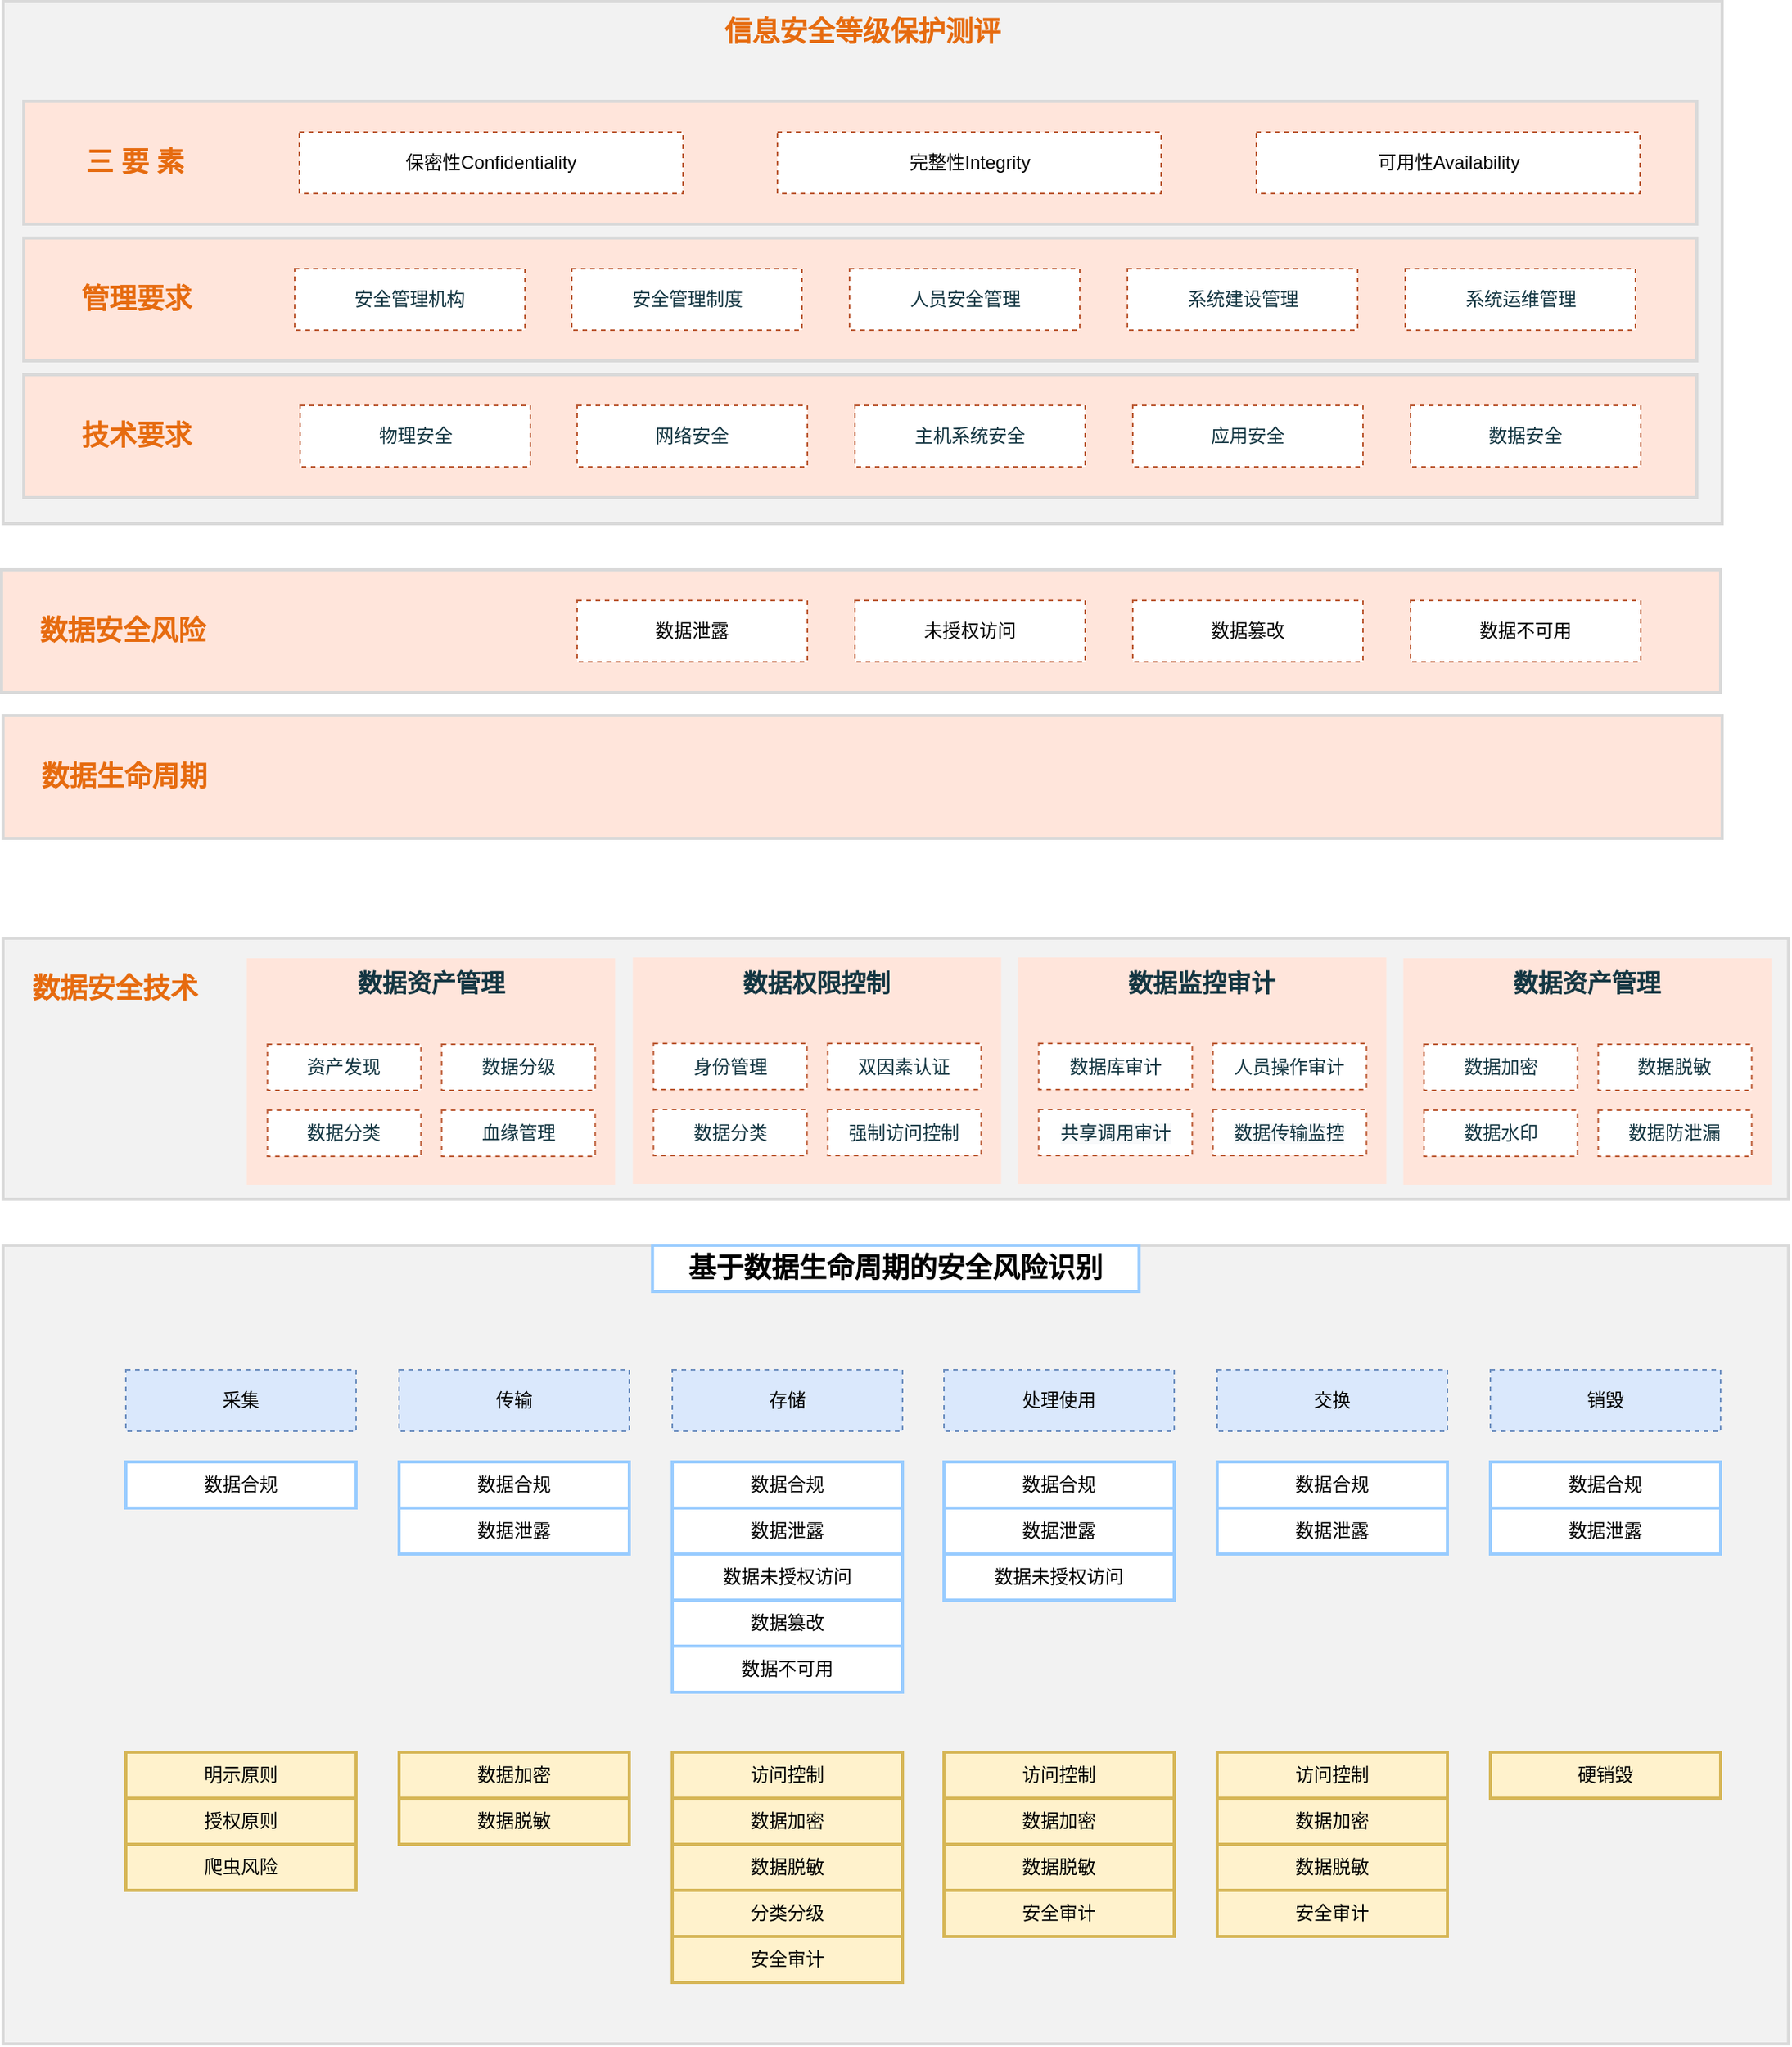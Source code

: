 <mxfile version="16.2.4" type="github">
  <diagram id="-JOhpaFIr6ul0aW_N_dZ" name="第 1 页">
    <mxGraphModel dx="1298" dy="724" grid="1" gridSize="10" guides="1" tooltips="1" connect="1" arrows="1" fold="1" page="1" pageScale="1" pageWidth="827" pageHeight="1169" math="0" shadow="0">
      <root>
        <mxCell id="0" />
        <mxCell id="1" parent="0" />
        <mxCell id="BcR8lCa2Gur--fkkyS4Y-196" value="" style="whiteSpace=wrap;html=1;fontSize=18;fontStyle=1;strokeWidth=2;fillColor=#F2F2F2;strokeColor=#D9D9D9;verticalAlign=top;" vertex="1" parent="1">
          <mxGeometry x="40" y="880" width="1163.25" height="520" as="geometry" />
        </mxCell>
        <mxCell id="BcR8lCa2Gur--fkkyS4Y-107" value="" style="whiteSpace=wrap;html=1;fillColor=#FFE5DB;strokeColor=#D9D9D9;fontSize=18;fontStyle=1;fontColor=#143642;strokeWidth=2;" vertex="1" parent="1">
          <mxGeometry x="40" y="535" width="1120" height="80" as="geometry" />
        </mxCell>
        <mxCell id="BcR8lCa2Gur--fkkyS4Y-72" value="" style="whiteSpace=wrap;html=1;fontSize=18;fontStyle=1;strokeWidth=2;fillColor=#F2F2F2;strokeColor=#D9D9D9;" vertex="1" parent="1">
          <mxGeometry x="40" y="70" width="1120" height="340" as="geometry" />
        </mxCell>
        <mxCell id="BcR8lCa2Gur--fkkyS4Y-73" value="信息安全等级保护测评" style="whiteSpace=wrap;html=1;fillColor=none;strokeColor=none;fontStyle=1;fontSize=18;fontColor=#E66B0F;" vertex="1" parent="1">
          <mxGeometry x="481" y="70" width="238" height="40" as="geometry" />
        </mxCell>
        <mxCell id="BcR8lCa2Gur--fkkyS4Y-96" value="" style="whiteSpace=wrap;html=1;fillColor=#FFE5DB;strokeColor=#D9D9D9;fontSize=18;fontStyle=1;fontColor=#143642;strokeWidth=2;" vertex="1" parent="1">
          <mxGeometry x="53.5" y="313" width="1090" height="80" as="geometry" />
        </mxCell>
        <mxCell id="BcR8lCa2Gur--fkkyS4Y-97" value="技术要求" style="whiteSpace=wrap;html=1;fillColor=none;strokeColor=none;fontSize=18;fontStyle=1;fontColor=#E66B0F;" vertex="1" parent="1">
          <mxGeometry x="66.5" y="333" width="120" height="40" as="geometry" />
        </mxCell>
        <mxCell id="BcR8lCa2Gur--fkkyS4Y-98" value="&lt;span style=&quot;color: rgb(20 , 54 , 66)&quot;&gt;物理安全&lt;/span&gt;" style="whiteSpace=wrap;html=1;strokeColor=#BB5933;dashed=1;" vertex="1" parent="1">
          <mxGeometry x="233.5" y="333" width="150" height="40" as="geometry" />
        </mxCell>
        <mxCell id="BcR8lCa2Gur--fkkyS4Y-99" value="&lt;span style=&quot;color: rgb(20 , 54 , 66)&quot;&gt;网络安全&lt;/span&gt;" style="whiteSpace=wrap;html=1;strokeColor=#BB5933;dashed=1;" vertex="1" parent="1">
          <mxGeometry x="414" y="333" width="150" height="40" as="geometry" />
        </mxCell>
        <mxCell id="BcR8lCa2Gur--fkkyS4Y-100" value="&lt;span style=&quot;color: rgb(20 , 54 , 66)&quot;&gt;主机系统安全&lt;/span&gt;" style="whiteSpace=wrap;html=1;strokeColor=#BB5933;dashed=1;" vertex="1" parent="1">
          <mxGeometry x="595" y="333" width="150" height="40" as="geometry" />
        </mxCell>
        <mxCell id="BcR8lCa2Gur--fkkyS4Y-101" value="&lt;span style=&quot;color: rgb(20 , 54 , 66)&quot;&gt;应用安全&lt;/span&gt;" style="whiteSpace=wrap;html=1;strokeColor=#BB5933;dashed=1;" vertex="1" parent="1">
          <mxGeometry x="776" y="333" width="150" height="40" as="geometry" />
        </mxCell>
        <mxCell id="BcR8lCa2Gur--fkkyS4Y-102" value="&lt;span style=&quot;color: rgb(20 , 54 , 66)&quot;&gt;数据安全&lt;/span&gt;" style="whiteSpace=wrap;html=1;strokeColor=#BB5933;dashed=1;" vertex="1" parent="1">
          <mxGeometry x="957" y="333" width="150" height="40" as="geometry" />
        </mxCell>
        <mxCell id="BcR8lCa2Gur--fkkyS4Y-108" value="数据生命周期" style="whiteSpace=wrap;html=1;fillColor=none;strokeColor=none;fontSize=18;fontStyle=1;fontColor=#E66B0F;" vertex="1" parent="1">
          <mxGeometry x="59" y="555" width="120" height="40" as="geometry" />
        </mxCell>
        <mxCell id="BcR8lCa2Gur--fkkyS4Y-109" value="采集" style="whiteSpace=wrap;html=1;strokeColor=#6c8ebf;dashed=1;fillColor=#dae8fc;" vertex="1" parent="1">
          <mxGeometry x="120" y="961" width="150" height="40" as="geometry" />
        </mxCell>
        <mxCell id="BcR8lCa2Gur--fkkyS4Y-110" value="传输" style="whiteSpace=wrap;html=1;strokeColor=#6c8ebf;dashed=1;fillColor=#dae8fc;" vertex="1" parent="1">
          <mxGeometry x="298" y="961" width="150" height="40" as="geometry" />
        </mxCell>
        <mxCell id="BcR8lCa2Gur--fkkyS4Y-111" value="存储" style="whiteSpace=wrap;html=1;strokeColor=#6c8ebf;dashed=1;fillColor=#dae8fc;" vertex="1" parent="1">
          <mxGeometry x="476" y="961" width="150" height="40" as="geometry" />
        </mxCell>
        <mxCell id="BcR8lCa2Gur--fkkyS4Y-112" value="处理使用" style="whiteSpace=wrap;html=1;strokeColor=#6c8ebf;dashed=1;fillColor=#dae8fc;" vertex="1" parent="1">
          <mxGeometry x="653" y="961" width="150" height="40" as="geometry" />
        </mxCell>
        <mxCell id="BcR8lCa2Gur--fkkyS4Y-113" value="交换" style="whiteSpace=wrap;html=1;strokeColor=#6c8ebf;dashed=1;fillColor=#dae8fc;" vertex="1" parent="1">
          <mxGeometry x="831" y="961" width="150" height="40" as="geometry" />
        </mxCell>
        <mxCell id="BcR8lCa2Gur--fkkyS4Y-114" value="销毁" style="whiteSpace=wrap;html=1;strokeColor=#6c8ebf;dashed=1;fillColor=#dae8fc;" vertex="1" parent="1">
          <mxGeometry x="1009" y="961" width="150" height="40" as="geometry" />
        </mxCell>
        <mxCell id="BcR8lCa2Gur--fkkyS4Y-115" value="" style="whiteSpace=wrap;html=1;fillColor=#FFE5DB;strokeColor=#D9D9D9;fontSize=18;fontStyle=1;fontColor=#143642;strokeWidth=2;" vertex="1" parent="1">
          <mxGeometry x="53.5" y="224" width="1090" height="80" as="geometry" />
        </mxCell>
        <mxCell id="BcR8lCa2Gur--fkkyS4Y-116" value="管理要求" style="whiteSpace=wrap;html=1;fillColor=none;strokeColor=none;fontSize=18;fontStyle=1;fontColor=#E66B0F;" vertex="1" parent="1">
          <mxGeometry x="66.5" y="244" width="120" height="40" as="geometry" />
        </mxCell>
        <mxCell id="BcR8lCa2Gur--fkkyS4Y-117" value="&lt;span style=&quot;color: rgb(20 , 54 , 66)&quot;&gt;安全管理机构&lt;/span&gt;" style="whiteSpace=wrap;html=1;strokeColor=#BB5933;dashed=1;" vertex="1" parent="1">
          <mxGeometry x="230" y="244" width="150" height="40" as="geometry" />
        </mxCell>
        <mxCell id="BcR8lCa2Gur--fkkyS4Y-118" value="&lt;span style=&quot;color: rgb(20 , 54 , 66)&quot;&gt;安全管理制度&lt;/span&gt;" style="whiteSpace=wrap;html=1;strokeColor=#BB5933;dashed=1;" vertex="1" parent="1">
          <mxGeometry x="410.5" y="244" width="150" height="40" as="geometry" />
        </mxCell>
        <mxCell id="BcR8lCa2Gur--fkkyS4Y-119" value="&lt;span style=&quot;color: rgb(20 , 54 , 66)&quot;&gt;人员安全管理&lt;/span&gt;" style="whiteSpace=wrap;html=1;strokeColor=#BB5933;dashed=1;" vertex="1" parent="1">
          <mxGeometry x="591.5" y="244" width="150" height="40" as="geometry" />
        </mxCell>
        <mxCell id="BcR8lCa2Gur--fkkyS4Y-120" value="&lt;span style=&quot;color: rgb(20 , 54 , 66)&quot;&gt;系统建设管理&lt;/span&gt;" style="whiteSpace=wrap;html=1;strokeColor=#BB5933;dashed=1;" vertex="1" parent="1">
          <mxGeometry x="772.5" y="244" width="150" height="40" as="geometry" />
        </mxCell>
        <mxCell id="BcR8lCa2Gur--fkkyS4Y-121" value="&lt;span style=&quot;color: rgb(20 , 54 , 66)&quot;&gt;系统运维管理&lt;/span&gt;" style="whiteSpace=wrap;html=1;strokeColor=#BB5933;dashed=1;" vertex="1" parent="1">
          <mxGeometry x="953.5" y="244" width="150" height="40" as="geometry" />
        </mxCell>
        <mxCell id="BcR8lCa2Gur--fkkyS4Y-122" value="" style="whiteSpace=wrap;html=1;fillColor=#FFE5DB;strokeColor=#D9D9D9;fontSize=18;fontStyle=1;fontColor=#143642;strokeWidth=2;" vertex="1" parent="1">
          <mxGeometry x="53.5" y="135" width="1090" height="80" as="geometry" />
        </mxCell>
        <mxCell id="BcR8lCa2Gur--fkkyS4Y-123" value="三 要 素" style="whiteSpace=wrap;html=1;fillColor=none;strokeColor=none;fontSize=18;fontStyle=1;fontColor=#E66B0F;" vertex="1" parent="1">
          <mxGeometry x="66" y="155" width="120" height="40" as="geometry" />
        </mxCell>
        <mxCell id="BcR8lCa2Gur--fkkyS4Y-124" value="保密性Confidentiality" style="whiteSpace=wrap;html=1;strokeColor=#BB5933;dashed=1;" vertex="1" parent="1">
          <mxGeometry x="233" y="155" width="250" height="40" as="geometry" />
        </mxCell>
        <mxCell id="BcR8lCa2Gur--fkkyS4Y-126" value="完整性Integrity" style="whiteSpace=wrap;html=1;strokeColor=#BB5933;dashed=1;" vertex="1" parent="1">
          <mxGeometry x="544.5" y="155" width="250" height="40" as="geometry" />
        </mxCell>
        <mxCell id="BcR8lCa2Gur--fkkyS4Y-128" value="可用性Availability" style="whiteSpace=wrap;html=1;strokeColor=#BB5933;dashed=1;" vertex="1" parent="1">
          <mxGeometry x="856.5" y="155" width="250" height="40" as="geometry" />
        </mxCell>
        <mxCell id="BcR8lCa2Gur--fkkyS4Y-129" value="" style="whiteSpace=wrap;html=1;fillColor=#FFE5DB;strokeColor=#D9D9D9;fontSize=18;fontStyle=1;fontColor=#143642;strokeWidth=2;" vertex="1" parent="1">
          <mxGeometry x="39" y="440" width="1120" height="80" as="geometry" />
        </mxCell>
        <mxCell id="BcR8lCa2Gur--fkkyS4Y-130" value="数据安全风险" style="whiteSpace=wrap;html=1;fillColor=none;strokeColor=none;fontSize=18;fontStyle=1;fontColor=#E66B0F;" vertex="1" parent="1">
          <mxGeometry x="58" y="460" width="120" height="40" as="geometry" />
        </mxCell>
        <mxCell id="BcR8lCa2Gur--fkkyS4Y-131" value="数据合规" style="whiteSpace=wrap;html=1;strokeColor=#99CCFF;strokeWidth=2;" vertex="1" parent="1">
          <mxGeometry x="120" y="1021" width="150" height="30" as="geometry" />
        </mxCell>
        <mxCell id="BcR8lCa2Gur--fkkyS4Y-132" value="数据泄露" style="whiteSpace=wrap;html=1;strokeColor=#BB5933;dashed=1;" vertex="1" parent="1">
          <mxGeometry x="414" y="460" width="150" height="40" as="geometry" />
        </mxCell>
        <mxCell id="BcR8lCa2Gur--fkkyS4Y-133" value="未授权访问" style="whiteSpace=wrap;html=1;strokeColor=#BB5933;dashed=1;" vertex="1" parent="1">
          <mxGeometry x="595" y="460" width="150" height="40" as="geometry" />
        </mxCell>
        <mxCell id="BcR8lCa2Gur--fkkyS4Y-134" value="数据篡改" style="whiteSpace=wrap;html=1;strokeColor=#BB5933;dashed=1;" vertex="1" parent="1">
          <mxGeometry x="776" y="460" width="150" height="40" as="geometry" />
        </mxCell>
        <mxCell id="BcR8lCa2Gur--fkkyS4Y-136" value="数据不可用" style="whiteSpace=wrap;html=1;strokeColor=#BB5933;dashed=1;" vertex="1" parent="1">
          <mxGeometry x="957" y="460" width="150" height="40" as="geometry" />
        </mxCell>
        <mxCell id="BcR8lCa2Gur--fkkyS4Y-137" value="" style="whiteSpace=wrap;html=1;fontSize=18;fontStyle=1;strokeWidth=2;fillColor=#F2F2F2;strokeColor=#D9D9D9;" vertex="1" parent="1">
          <mxGeometry x="40" y="680" width="1163.25" height="170" as="geometry" />
        </mxCell>
        <mxCell id="BcR8lCa2Gur--fkkyS4Y-171" value="数据安全技术" style="whiteSpace=wrap;html=1;fontSize=18;fontStyle=1;strokeColor=none;fillColor=none;fontColor=#E66B0F;" vertex="1" parent="1">
          <mxGeometry x="41.5" y="680" width="141.5" height="66.5" as="geometry" />
        </mxCell>
        <mxCell id="BcR8lCa2Gur--fkkyS4Y-192" value="" style="group" vertex="1" connectable="0" parent="1">
          <mxGeometry x="198.75" y="693" width="240" height="147.5" as="geometry" />
        </mxCell>
        <mxCell id="BcR8lCa2Gur--fkkyS4Y-160" value="数据资产管理" style="whiteSpace=wrap;html=1;align=center;verticalAlign=top;fontSize=16;fontStyle=1;fillColor=#FFE5DB;strokeColor=none;fontColor=#143642;" vertex="1" parent="BcR8lCa2Gur--fkkyS4Y-192">
          <mxGeometry width="240" height="147.5" as="geometry" />
        </mxCell>
        <mxCell id="BcR8lCa2Gur--fkkyS4Y-161" value="资产发现" style="whiteSpace=wrap;html=1;fillColor=#FFFFFF;strokeColor=#BB5933;fontColor=#143642;dashed=1;" vertex="1" parent="BcR8lCa2Gur--fkkyS4Y-192">
          <mxGeometry x="13.5" y="56" width="100" height="30" as="geometry" />
        </mxCell>
        <mxCell id="BcR8lCa2Gur--fkkyS4Y-162" value="数据分类" style="whiteSpace=wrap;html=1;fillColor=#FFFFFF;strokeColor=#BB5933;fontColor=#143642;dashed=1;" vertex="1" parent="BcR8lCa2Gur--fkkyS4Y-192">
          <mxGeometry x="13.5" y="99" width="100" height="30" as="geometry" />
        </mxCell>
        <mxCell id="BcR8lCa2Gur--fkkyS4Y-163" value="数据分级" style="whiteSpace=wrap;html=1;fillColor=#FFFFFF;strokeColor=#BB5933;fontColor=#143642;dashed=1;" vertex="1" parent="BcR8lCa2Gur--fkkyS4Y-192">
          <mxGeometry x="127" y="56" width="100" height="30" as="geometry" />
        </mxCell>
        <mxCell id="BcR8lCa2Gur--fkkyS4Y-170" value="血缘管理" style="whiteSpace=wrap;html=1;fillColor=#FFFFFF;strokeColor=#BB5933;fontColor=#143642;dashed=1;" vertex="1" parent="BcR8lCa2Gur--fkkyS4Y-192">
          <mxGeometry x="127" y="99" width="100" height="30" as="geometry" />
        </mxCell>
        <mxCell id="BcR8lCa2Gur--fkkyS4Y-193" value="" style="group" vertex="1" connectable="0" parent="1">
          <mxGeometry x="450.25" y="692.5" width="240" height="147.5" as="geometry" />
        </mxCell>
        <mxCell id="BcR8lCa2Gur--fkkyS4Y-177" value="数据权限控制" style="whiteSpace=wrap;html=1;align=center;verticalAlign=top;fontSize=16;fontStyle=1;fillColor=#FFE5DB;strokeColor=none;fontColor=#143642;" vertex="1" parent="BcR8lCa2Gur--fkkyS4Y-193">
          <mxGeometry width="240" height="147.5" as="geometry" />
        </mxCell>
        <mxCell id="BcR8lCa2Gur--fkkyS4Y-178" value="身份管理" style="whiteSpace=wrap;html=1;fillColor=#FFFFFF;strokeColor=#BB5933;fontColor=#143642;dashed=1;" vertex="1" parent="BcR8lCa2Gur--fkkyS4Y-193">
          <mxGeometry x="13.5" y="56" width="100" height="30" as="geometry" />
        </mxCell>
        <mxCell id="BcR8lCa2Gur--fkkyS4Y-179" value="数据分类" style="whiteSpace=wrap;html=1;fillColor=#FFFFFF;strokeColor=#BB5933;fontColor=#143642;dashed=1;" vertex="1" parent="BcR8lCa2Gur--fkkyS4Y-193">
          <mxGeometry x="13.5" y="99" width="100" height="30" as="geometry" />
        </mxCell>
        <mxCell id="BcR8lCa2Gur--fkkyS4Y-180" value="双因素认证" style="whiteSpace=wrap;html=1;fillColor=#FFFFFF;strokeColor=#BB5933;fontColor=#143642;dashed=1;" vertex="1" parent="BcR8lCa2Gur--fkkyS4Y-193">
          <mxGeometry x="127" y="56" width="100" height="30" as="geometry" />
        </mxCell>
        <mxCell id="BcR8lCa2Gur--fkkyS4Y-181" value="强制访问控制" style="whiteSpace=wrap;html=1;fillColor=#FFFFFF;strokeColor=#BB5933;fontColor=#143642;dashed=1;" vertex="1" parent="BcR8lCa2Gur--fkkyS4Y-193">
          <mxGeometry x="127" y="99" width="100" height="30" as="geometry" />
        </mxCell>
        <mxCell id="BcR8lCa2Gur--fkkyS4Y-194" value="" style="group" vertex="1" connectable="0" parent="1">
          <mxGeometry x="701.25" y="692.5" width="240" height="147.5" as="geometry" />
        </mxCell>
        <mxCell id="BcR8lCa2Gur--fkkyS4Y-182" value="数据监控审计" style="whiteSpace=wrap;html=1;align=center;verticalAlign=top;fontSize=16;fontStyle=1;fillColor=#FFE5DB;strokeColor=none;fontColor=#143642;" vertex="1" parent="BcR8lCa2Gur--fkkyS4Y-194">
          <mxGeometry width="240" height="147.5" as="geometry" />
        </mxCell>
        <mxCell id="BcR8lCa2Gur--fkkyS4Y-183" value="数据库审计" style="whiteSpace=wrap;html=1;fillColor=#FFFFFF;strokeColor=#BB5933;fontColor=#143642;dashed=1;" vertex="1" parent="BcR8lCa2Gur--fkkyS4Y-194">
          <mxGeometry x="13.5" y="56" width="100" height="30" as="geometry" />
        </mxCell>
        <mxCell id="BcR8lCa2Gur--fkkyS4Y-184" value="&#xa;&#xa;&lt;span style=&quot;color: rgb(20, 54, 66); font-family: helvetica; font-size: 12px; font-style: normal; font-weight: 400; letter-spacing: normal; text-align: center; text-indent: 0px; text-transform: none; word-spacing: 0px; background-color: rgb(248, 249, 250); display: inline; float: none;&quot;&gt;共享调用审计&lt;/span&gt;&#xa;&#xa;" style="whiteSpace=wrap;html=1;fillColor=#FFFFFF;strokeColor=#BB5933;fontColor=#143642;dashed=1;" vertex="1" parent="BcR8lCa2Gur--fkkyS4Y-194">
          <mxGeometry x="13.5" y="99" width="100" height="30" as="geometry" />
        </mxCell>
        <mxCell id="BcR8lCa2Gur--fkkyS4Y-185" value="人员操作审计" style="whiteSpace=wrap;html=1;fillColor=#FFFFFF;strokeColor=#BB5933;fontColor=#143642;dashed=1;" vertex="1" parent="BcR8lCa2Gur--fkkyS4Y-194">
          <mxGeometry x="127" y="56" width="100" height="30" as="geometry" />
        </mxCell>
        <mxCell id="BcR8lCa2Gur--fkkyS4Y-186" value="&#xa;&#xa;&lt;span style=&quot;color: rgb(20, 54, 66); font-family: helvetica; font-size: 12px; font-style: normal; font-weight: 400; letter-spacing: normal; text-align: center; text-indent: 0px; text-transform: none; word-spacing: 0px; background-color: rgb(248, 249, 250); display: inline; float: none;&quot;&gt;数据传输监控&lt;/span&gt;&#xa;&#xa;" style="whiteSpace=wrap;html=1;fillColor=#FFFFFF;strokeColor=#BB5933;fontColor=#143642;dashed=1;" vertex="1" parent="BcR8lCa2Gur--fkkyS4Y-194">
          <mxGeometry x="127" y="99" width="100" height="30" as="geometry" />
        </mxCell>
        <mxCell id="BcR8lCa2Gur--fkkyS4Y-195" value="" style="group" vertex="1" connectable="0" parent="1">
          <mxGeometry x="952.25" y="693" width="240" height="147.5" as="geometry" />
        </mxCell>
        <mxCell id="BcR8lCa2Gur--fkkyS4Y-187" value="数据资产管理" style="whiteSpace=wrap;html=1;align=center;verticalAlign=top;fontSize=16;fontStyle=1;fillColor=#FFE5DB;strokeColor=none;fontColor=#143642;" vertex="1" parent="BcR8lCa2Gur--fkkyS4Y-195">
          <mxGeometry width="240" height="147.5" as="geometry" />
        </mxCell>
        <mxCell id="BcR8lCa2Gur--fkkyS4Y-188" value="数据加密" style="whiteSpace=wrap;html=1;fillColor=#FFFFFF;strokeColor=#BB5933;fontColor=#143642;dashed=1;" vertex="1" parent="BcR8lCa2Gur--fkkyS4Y-195">
          <mxGeometry x="13.5" y="56" width="100" height="30" as="geometry" />
        </mxCell>
        <mxCell id="BcR8lCa2Gur--fkkyS4Y-189" value="数据水印" style="whiteSpace=wrap;html=1;fillColor=#FFFFFF;strokeColor=#BB5933;fontColor=#143642;dashed=1;" vertex="1" parent="BcR8lCa2Gur--fkkyS4Y-195">
          <mxGeometry x="13.5" y="99" width="100" height="30" as="geometry" />
        </mxCell>
        <mxCell id="BcR8lCa2Gur--fkkyS4Y-190" value="数据脱敏" style="whiteSpace=wrap;html=1;fillColor=#FFFFFF;strokeColor=#BB5933;fontColor=#143642;dashed=1;" vertex="1" parent="BcR8lCa2Gur--fkkyS4Y-195">
          <mxGeometry x="127" y="56" width="100" height="30" as="geometry" />
        </mxCell>
        <mxCell id="BcR8lCa2Gur--fkkyS4Y-191" value="数据防泄漏" style="whiteSpace=wrap;html=1;fillColor=#FFFFFF;strokeColor=#BB5933;fontColor=#143642;dashed=1;" vertex="1" parent="BcR8lCa2Gur--fkkyS4Y-195">
          <mxGeometry x="127" y="99" width="100" height="30" as="geometry" />
        </mxCell>
        <mxCell id="BcR8lCa2Gur--fkkyS4Y-233" value="硬销毁" style="whiteSpace=wrap;html=1;strokeColor=#d6b656;strokeWidth=2;fillColor=#fff2cc;" vertex="1" parent="1">
          <mxGeometry x="1009" y="1210" width="150" height="30" as="geometry" />
        </mxCell>
        <mxCell id="BcR8lCa2Gur--fkkyS4Y-237" value="" style="group" vertex="1" connectable="0" parent="1">
          <mxGeometry x="120" y="1210" width="150" height="90" as="geometry" />
        </mxCell>
        <mxCell id="BcR8lCa2Gur--fkkyS4Y-214" value="明示原则" style="whiteSpace=wrap;html=1;strokeColor=#d6b656;strokeWidth=2;fillColor=#fff2cc;" vertex="1" parent="BcR8lCa2Gur--fkkyS4Y-237">
          <mxGeometry width="150" height="30" as="geometry" />
        </mxCell>
        <mxCell id="BcR8lCa2Gur--fkkyS4Y-215" value="授权原则" style="whiteSpace=wrap;html=1;strokeColor=#d6b656;strokeWidth=2;fillColor=#fff2cc;" vertex="1" parent="BcR8lCa2Gur--fkkyS4Y-237">
          <mxGeometry y="30" width="150" height="30" as="geometry" />
        </mxCell>
        <mxCell id="BcR8lCa2Gur--fkkyS4Y-216" value="爬虫风险" style="whiteSpace=wrap;html=1;strokeColor=#d6b656;strokeWidth=2;fillColor=#fff2cc;" vertex="1" parent="BcR8lCa2Gur--fkkyS4Y-237">
          <mxGeometry y="60" width="150" height="30" as="geometry" />
        </mxCell>
        <mxCell id="BcR8lCa2Gur--fkkyS4Y-235" value="爬虫风险" style="whiteSpace=wrap;html=1;strokeColor=#d6b656;strokeWidth=2;fillColor=#fff2cc;" vertex="1" parent="BcR8lCa2Gur--fkkyS4Y-237">
          <mxGeometry y="60" width="150" height="30" as="geometry" />
        </mxCell>
        <mxCell id="BcR8lCa2Gur--fkkyS4Y-238" value="" style="group" vertex="1" connectable="0" parent="1">
          <mxGeometry x="298" y="1210" width="150" height="60" as="geometry" />
        </mxCell>
        <mxCell id="BcR8lCa2Gur--fkkyS4Y-218" value="数据加密" style="whiteSpace=wrap;html=1;strokeColor=#d6b656;strokeWidth=2;fillColor=#fff2cc;" vertex="1" parent="BcR8lCa2Gur--fkkyS4Y-238">
          <mxGeometry width="150" height="30" as="geometry" />
        </mxCell>
        <mxCell id="BcR8lCa2Gur--fkkyS4Y-219" value="数据脱敏" style="whiteSpace=wrap;html=1;strokeColor=#d6b656;strokeWidth=2;fillColor=#fff2cc;" vertex="1" parent="BcR8lCa2Gur--fkkyS4Y-238">
          <mxGeometry y="30" width="150" height="30" as="geometry" />
        </mxCell>
        <mxCell id="BcR8lCa2Gur--fkkyS4Y-239" value="" style="group" vertex="1" connectable="0" parent="1">
          <mxGeometry x="476" y="1210" width="150" height="150" as="geometry" />
        </mxCell>
        <mxCell id="BcR8lCa2Gur--fkkyS4Y-220" value="访问控制" style="whiteSpace=wrap;html=1;strokeColor=#d6b656;strokeWidth=2;fillColor=#fff2cc;" vertex="1" parent="BcR8lCa2Gur--fkkyS4Y-239">
          <mxGeometry width="150" height="30" as="geometry" />
        </mxCell>
        <mxCell id="BcR8lCa2Gur--fkkyS4Y-221" value="数据加密" style="whiteSpace=wrap;html=1;strokeColor=#d6b656;strokeWidth=2;fillColor=#fff2cc;" vertex="1" parent="BcR8lCa2Gur--fkkyS4Y-239">
          <mxGeometry y="30" width="150" height="30" as="geometry" />
        </mxCell>
        <mxCell id="BcR8lCa2Gur--fkkyS4Y-223" value="安全审计" style="whiteSpace=wrap;html=1;strokeColor=#d6b656;strokeWidth=2;fillColor=#fff2cc;" vertex="1" parent="BcR8lCa2Gur--fkkyS4Y-239">
          <mxGeometry y="120" width="150" height="30" as="geometry" />
        </mxCell>
        <mxCell id="BcR8lCa2Gur--fkkyS4Y-224" value="分类分级" style="whiteSpace=wrap;html=1;strokeColor=#d6b656;strokeWidth=2;fillColor=#fff2cc;" vertex="1" parent="BcR8lCa2Gur--fkkyS4Y-239">
          <mxGeometry y="90" width="150" height="30" as="geometry" />
        </mxCell>
        <mxCell id="BcR8lCa2Gur--fkkyS4Y-236" value="数据脱敏" style="whiteSpace=wrap;html=1;strokeColor=#d6b656;strokeWidth=2;fillColor=#fff2cc;" vertex="1" parent="BcR8lCa2Gur--fkkyS4Y-239">
          <mxGeometry y="60" width="150" height="30" as="geometry" />
        </mxCell>
        <mxCell id="BcR8lCa2Gur--fkkyS4Y-240" value="" style="group" vertex="1" connectable="0" parent="1">
          <mxGeometry x="653" y="1210" width="150" height="120" as="geometry" />
        </mxCell>
        <mxCell id="BcR8lCa2Gur--fkkyS4Y-225" value="访问控制" style="whiteSpace=wrap;html=1;strokeColor=#d6b656;strokeWidth=2;fillColor=#fff2cc;" vertex="1" parent="BcR8lCa2Gur--fkkyS4Y-240">
          <mxGeometry width="150" height="30" as="geometry" />
        </mxCell>
        <mxCell id="BcR8lCa2Gur--fkkyS4Y-226" value="数据加密" style="whiteSpace=wrap;html=1;strokeColor=#d6b656;strokeWidth=2;fillColor=#fff2cc;" vertex="1" parent="BcR8lCa2Gur--fkkyS4Y-240">
          <mxGeometry y="30" width="150" height="30" as="geometry" />
        </mxCell>
        <mxCell id="BcR8lCa2Gur--fkkyS4Y-227" value="数据脱敏" style="whiteSpace=wrap;html=1;strokeColor=#d6b656;strokeWidth=2;fillColor=#fff2cc;" vertex="1" parent="BcR8lCa2Gur--fkkyS4Y-240">
          <mxGeometry y="60" width="150" height="30" as="geometry" />
        </mxCell>
        <mxCell id="BcR8lCa2Gur--fkkyS4Y-231" value="安全审计" style="whiteSpace=wrap;html=1;strokeColor=#d6b656;strokeWidth=2;fillColor=#fff2cc;" vertex="1" parent="BcR8lCa2Gur--fkkyS4Y-240">
          <mxGeometry y="90" width="150" height="30" as="geometry" />
        </mxCell>
        <mxCell id="BcR8lCa2Gur--fkkyS4Y-241" value="" style="group" vertex="1" connectable="0" parent="1">
          <mxGeometry x="831" y="1210" width="150" height="120" as="geometry" />
        </mxCell>
        <mxCell id="BcR8lCa2Gur--fkkyS4Y-228" value="访问控制" style="whiteSpace=wrap;html=1;strokeColor=#d6b656;strokeWidth=2;fillColor=#fff2cc;" vertex="1" parent="BcR8lCa2Gur--fkkyS4Y-241">
          <mxGeometry width="150" height="30" as="geometry" />
        </mxCell>
        <mxCell id="BcR8lCa2Gur--fkkyS4Y-229" value="数据加密" style="whiteSpace=wrap;html=1;strokeColor=#d6b656;strokeWidth=2;fillColor=#fff2cc;" vertex="1" parent="BcR8lCa2Gur--fkkyS4Y-241">
          <mxGeometry y="30" width="150" height="30" as="geometry" />
        </mxCell>
        <mxCell id="BcR8lCa2Gur--fkkyS4Y-230" value="数据脱敏" style="whiteSpace=wrap;html=1;strokeColor=#d6b656;strokeWidth=2;fillColor=#fff2cc;" vertex="1" parent="BcR8lCa2Gur--fkkyS4Y-241">
          <mxGeometry y="60" width="150" height="30" as="geometry" />
        </mxCell>
        <mxCell id="BcR8lCa2Gur--fkkyS4Y-232" value="安全审计" style="whiteSpace=wrap;html=1;strokeColor=#d6b656;strokeWidth=2;fillColor=#fff2cc;" vertex="1" parent="BcR8lCa2Gur--fkkyS4Y-241">
          <mxGeometry y="90" width="150" height="30" as="geometry" />
        </mxCell>
        <mxCell id="BcR8lCa2Gur--fkkyS4Y-242" value="" style="group" vertex="1" connectable="0" parent="1">
          <mxGeometry x="1009" y="1021" width="150" height="60" as="geometry" />
        </mxCell>
        <mxCell id="BcR8lCa2Gur--fkkyS4Y-202" value="数据合规" style="whiteSpace=wrap;html=1;strokeColor=#99CCFF;strokeWidth=2;" vertex="1" parent="BcR8lCa2Gur--fkkyS4Y-242">
          <mxGeometry width="150" height="30" as="geometry" />
        </mxCell>
        <mxCell id="BcR8lCa2Gur--fkkyS4Y-212" value="数据泄露" style="whiteSpace=wrap;html=1;strokeColor=#99CCFF;strokeWidth=2;" vertex="1" parent="BcR8lCa2Gur--fkkyS4Y-242">
          <mxGeometry y="30" width="150" height="30" as="geometry" />
        </mxCell>
        <mxCell id="BcR8lCa2Gur--fkkyS4Y-243" value="" style="group" vertex="1" connectable="0" parent="1">
          <mxGeometry x="831" y="1021" width="150" height="60" as="geometry" />
        </mxCell>
        <mxCell id="BcR8lCa2Gur--fkkyS4Y-201" value="数据合规" style="whiteSpace=wrap;html=1;strokeColor=#99CCFF;strokeWidth=2;" vertex="1" parent="BcR8lCa2Gur--fkkyS4Y-243">
          <mxGeometry width="150" height="30" as="geometry" />
        </mxCell>
        <mxCell id="BcR8lCa2Gur--fkkyS4Y-234" value="数据泄露" style="whiteSpace=wrap;html=1;strokeColor=#99CCFF;strokeWidth=2;" vertex="1" parent="BcR8lCa2Gur--fkkyS4Y-243">
          <mxGeometry y="30" width="150" height="30" as="geometry" />
        </mxCell>
        <mxCell id="BcR8lCa2Gur--fkkyS4Y-244" value="" style="group" vertex="1" connectable="0" parent="1">
          <mxGeometry x="653" y="1021" width="150" height="90" as="geometry" />
        </mxCell>
        <mxCell id="BcR8lCa2Gur--fkkyS4Y-200" value="数据合规" style="whiteSpace=wrap;html=1;strokeColor=#99CCFF;strokeWidth=2;" vertex="1" parent="BcR8lCa2Gur--fkkyS4Y-244">
          <mxGeometry width="150" height="30" as="geometry" />
        </mxCell>
        <mxCell id="BcR8lCa2Gur--fkkyS4Y-208" value="数据泄露" style="whiteSpace=wrap;html=1;strokeColor=#99CCFF;strokeWidth=2;" vertex="1" parent="BcR8lCa2Gur--fkkyS4Y-244">
          <mxGeometry y="30" width="150" height="30" as="geometry" />
        </mxCell>
        <mxCell id="BcR8lCa2Gur--fkkyS4Y-210" value="数据未授权访问" style="whiteSpace=wrap;html=1;strokeColor=#99CCFF;strokeWidth=2;" vertex="1" parent="BcR8lCa2Gur--fkkyS4Y-244">
          <mxGeometry y="60" width="150" height="30" as="geometry" />
        </mxCell>
        <mxCell id="BcR8lCa2Gur--fkkyS4Y-245" value="" style="group" vertex="1" connectable="0" parent="1">
          <mxGeometry x="476" y="1021" width="150" height="150" as="geometry" />
        </mxCell>
        <mxCell id="BcR8lCa2Gur--fkkyS4Y-199" value="数据合规" style="whiteSpace=wrap;html=1;strokeColor=#99CCFF;strokeWidth=2;" vertex="1" parent="BcR8lCa2Gur--fkkyS4Y-245">
          <mxGeometry width="150" height="30" as="geometry" />
        </mxCell>
        <mxCell id="BcR8lCa2Gur--fkkyS4Y-204" value="数据泄露" style="whiteSpace=wrap;html=1;strokeColor=#99CCFF;strokeWidth=2;" vertex="1" parent="BcR8lCa2Gur--fkkyS4Y-245">
          <mxGeometry y="30" width="150" height="30" as="geometry" />
        </mxCell>
        <mxCell id="BcR8lCa2Gur--fkkyS4Y-205" value="数据未授权访问" style="whiteSpace=wrap;html=1;strokeColor=#99CCFF;strokeWidth=2;" vertex="1" parent="BcR8lCa2Gur--fkkyS4Y-245">
          <mxGeometry y="60" width="150" height="30" as="geometry" />
        </mxCell>
        <mxCell id="BcR8lCa2Gur--fkkyS4Y-206" value="数据篡改" style="whiteSpace=wrap;html=1;strokeColor=#99CCFF;strokeWidth=2;" vertex="1" parent="BcR8lCa2Gur--fkkyS4Y-245">
          <mxGeometry y="90" width="150" height="30" as="geometry" />
        </mxCell>
        <mxCell id="BcR8lCa2Gur--fkkyS4Y-207" value="数据不可用" style="whiteSpace=wrap;html=1;strokeColor=#99CCFF;strokeWidth=2;" vertex="1" parent="BcR8lCa2Gur--fkkyS4Y-245">
          <mxGeometry y="120" width="150" height="30" as="geometry" />
        </mxCell>
        <mxCell id="BcR8lCa2Gur--fkkyS4Y-249" value="" style="group" vertex="1" connectable="0" parent="1">
          <mxGeometry x="298" y="1021" width="150" height="60" as="geometry" />
        </mxCell>
        <mxCell id="BcR8lCa2Gur--fkkyS4Y-198" value="数据合规" style="whiteSpace=wrap;html=1;strokeColor=#99CCFF;strokeWidth=2;" vertex="1" parent="BcR8lCa2Gur--fkkyS4Y-249">
          <mxGeometry width="150" height="30" as="geometry" />
        </mxCell>
        <mxCell id="BcR8lCa2Gur--fkkyS4Y-203" value="数据泄露" style="whiteSpace=wrap;html=1;strokeColor=#99CCFF;strokeWidth=2;" vertex="1" parent="BcR8lCa2Gur--fkkyS4Y-249">
          <mxGeometry y="30" width="150" height="30" as="geometry" />
        </mxCell>
        <mxCell id="BcR8lCa2Gur--fkkyS4Y-252" value="&lt;span style=&quot;font-size: 18px ; font-weight: 700&quot;&gt;基于数据生命周期的安全风险识别&lt;/span&gt;" style="whiteSpace=wrap;html=1;strokeColor=#99CCFF;strokeWidth=2;" vertex="1" parent="1">
          <mxGeometry x="463.125" y="880" width="317" height="30" as="geometry" />
        </mxCell>
      </root>
    </mxGraphModel>
  </diagram>
</mxfile>
